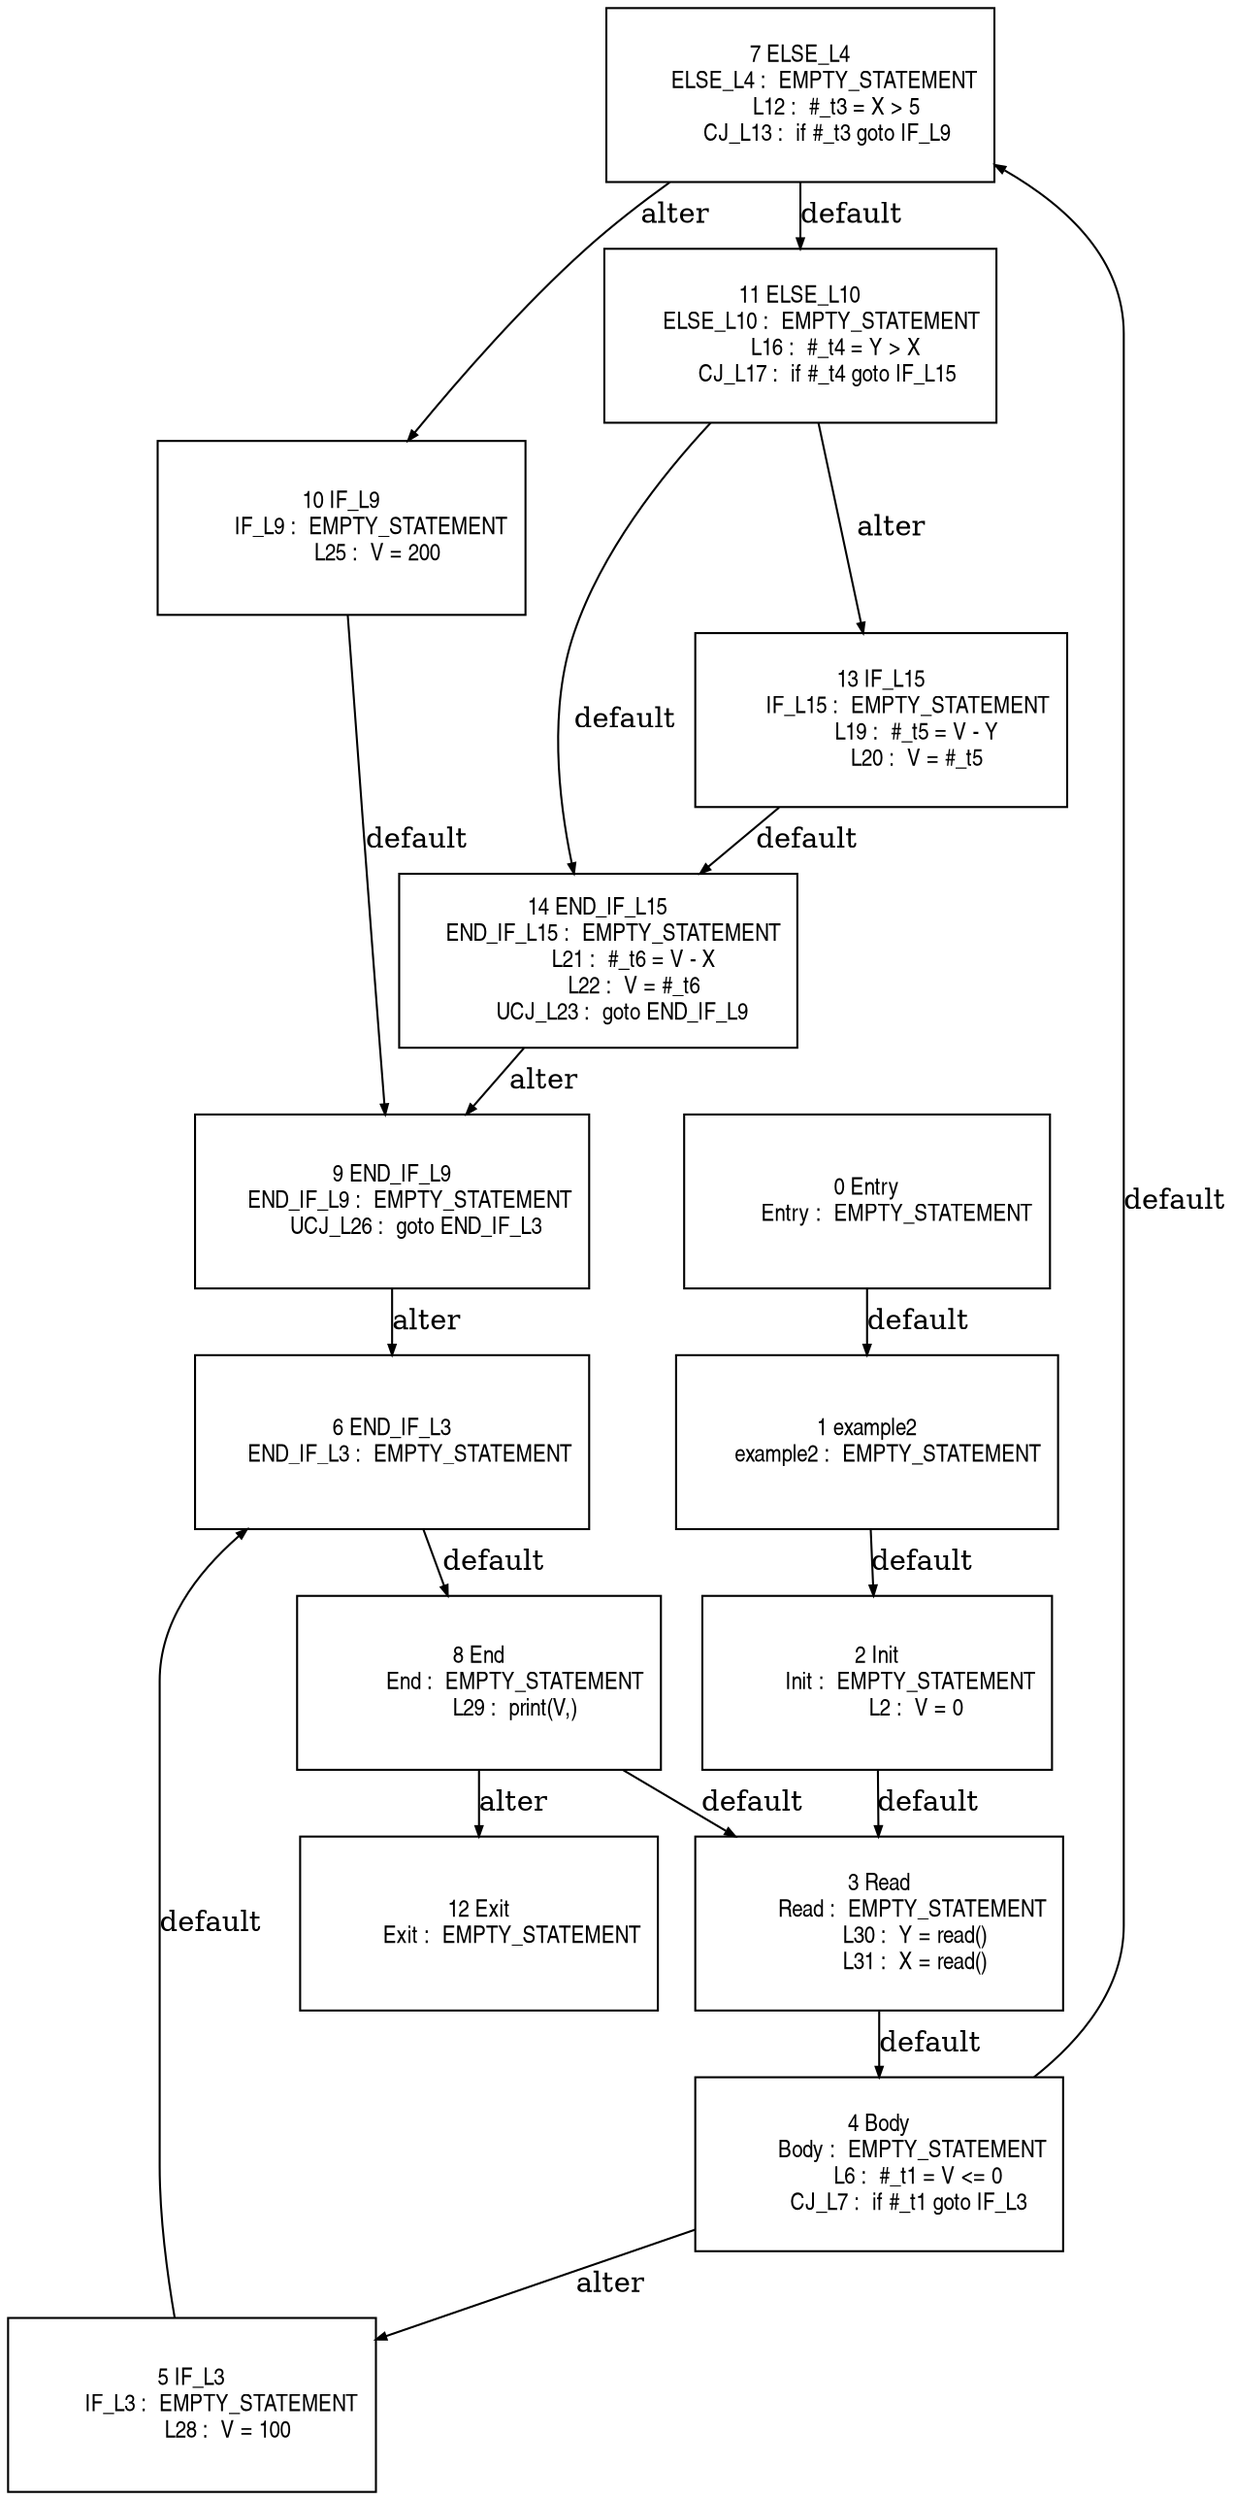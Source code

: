 digraph G {
  ranksep=.25;
  edge [arrowsize=.5]
  node [shape=rectangle, fontname="ArialNarrow",
        fontsize=12,  height=1.2];
  "7 ELSE_L4
        ELSE_L4 :  EMPTY_STATEMENT
            L12 :  #_t3 = X > 5
         CJ_L13 :  if #_t3 goto IF_L9
"; "11 ELSE_L10
       ELSE_L10 :  EMPTY_STATEMENT
            L16 :  #_t4 = Y > X
         CJ_L17 :  if #_t4 goto IF_L15
"; "13 IF_L15
         IF_L15 :  EMPTY_STATEMENT
            L19 :  #_t5 = V - Y
            L20 :  V = #_t5
"; "3 Read
           Read :  EMPTY_STATEMENT
            L30 :  Y = read()
            L31 :  X = read()
"; "6 END_IF_L3
      END_IF_L3 :  EMPTY_STATEMENT
"; "10 IF_L9
          IF_L9 :  EMPTY_STATEMENT
            L25 :  V = 200
"; "8 End
            End :  EMPTY_STATEMENT
            L29 :  print(V,)
"; "5 IF_L3
          IF_L3 :  EMPTY_STATEMENT
            L28 :  V = 100
"; "1 example2
       example2 :  EMPTY_STATEMENT
"; "2 Init
           Init :  EMPTY_STATEMENT
             L2 :  V = 0
"; "0 Entry
          Entry :  EMPTY_STATEMENT
"; "9 END_IF_L9
      END_IF_L9 :  EMPTY_STATEMENT
        UCJ_L26 :  goto END_IF_L3
"; "4 Body
           Body :  EMPTY_STATEMENT
             L6 :  #_t1 = V <= 0
          CJ_L7 :  if #_t1 goto IF_L3
"; "12 Exit
           Exit :  EMPTY_STATEMENT
"; "14 END_IF_L15
     END_IF_L15 :  EMPTY_STATEMENT
            L21 :  #_t6 = V - X
            L22 :  V = #_t6
        UCJ_L23 :  goto END_IF_L9
"; 
  "1 example2
       example2 :  EMPTY_STATEMENT
" -> "2 Init
           Init :  EMPTY_STATEMENT
             L2 :  V = 0
"  [label="default"];
  "2 Init
           Init :  EMPTY_STATEMENT
             L2 :  V = 0
" -> "3 Read
           Read :  EMPTY_STATEMENT
            L30 :  Y = read()
            L31 :  X = read()
"  [label="default"];
  "4 Body
           Body :  EMPTY_STATEMENT
             L6 :  #_t1 = V <= 0
          CJ_L7 :  if #_t1 goto IF_L3
" -> "7 ELSE_L4
        ELSE_L4 :  EMPTY_STATEMENT
            L12 :  #_t3 = X > 5
         CJ_L13 :  if #_t3 goto IF_L9
"  [label="default"];
  "4 Body
           Body :  EMPTY_STATEMENT
             L6 :  #_t1 = V <= 0
          CJ_L7 :  if #_t1 goto IF_L3
" -> "5 IF_L3
          IF_L3 :  EMPTY_STATEMENT
            L28 :  V = 100
"  [label="alter"];
  "7 ELSE_L4
        ELSE_L4 :  EMPTY_STATEMENT
            L12 :  #_t3 = X > 5
         CJ_L13 :  if #_t3 goto IF_L9
" -> "11 ELSE_L10
       ELSE_L10 :  EMPTY_STATEMENT
            L16 :  #_t4 = Y > X
         CJ_L17 :  if #_t4 goto IF_L15
"  [label="default"];
  "7 ELSE_L4
        ELSE_L4 :  EMPTY_STATEMENT
            L12 :  #_t3 = X > 5
         CJ_L13 :  if #_t3 goto IF_L9
" -> "10 IF_L9
          IF_L9 :  EMPTY_STATEMENT
            L25 :  V = 200
"  [label="alter"];
  "11 ELSE_L10
       ELSE_L10 :  EMPTY_STATEMENT
            L16 :  #_t4 = Y > X
         CJ_L17 :  if #_t4 goto IF_L15
" -> "14 END_IF_L15
     END_IF_L15 :  EMPTY_STATEMENT
            L21 :  #_t6 = V - X
            L22 :  V = #_t6
        UCJ_L23 :  goto END_IF_L9
"  [label="default"];
  "11 ELSE_L10
       ELSE_L10 :  EMPTY_STATEMENT
            L16 :  #_t4 = Y > X
         CJ_L17 :  if #_t4 goto IF_L15
" -> "13 IF_L15
         IF_L15 :  EMPTY_STATEMENT
            L19 :  #_t5 = V - Y
            L20 :  V = #_t5
"  [label="alter"];
  "13 IF_L15
         IF_L15 :  EMPTY_STATEMENT
            L19 :  #_t5 = V - Y
            L20 :  V = #_t5
" -> "14 END_IF_L15
     END_IF_L15 :  EMPTY_STATEMENT
            L21 :  #_t6 = V - X
            L22 :  V = #_t6
        UCJ_L23 :  goto END_IF_L9
"  [label="default"];
  "14 END_IF_L15
     END_IF_L15 :  EMPTY_STATEMENT
            L21 :  #_t6 = V - X
            L22 :  V = #_t6
        UCJ_L23 :  goto END_IF_L9
" -> "9 END_IF_L9
      END_IF_L9 :  EMPTY_STATEMENT
        UCJ_L26 :  goto END_IF_L3
"  [label="alter"];
  "10 IF_L9
          IF_L9 :  EMPTY_STATEMENT
            L25 :  V = 200
" -> "9 END_IF_L9
      END_IF_L9 :  EMPTY_STATEMENT
        UCJ_L26 :  goto END_IF_L3
"  [label="default"];
  "9 END_IF_L9
      END_IF_L9 :  EMPTY_STATEMENT
        UCJ_L26 :  goto END_IF_L3
" -> "6 END_IF_L3
      END_IF_L3 :  EMPTY_STATEMENT
"  [label="alter"];
  "5 IF_L3
          IF_L3 :  EMPTY_STATEMENT
            L28 :  V = 100
" -> "6 END_IF_L3
      END_IF_L3 :  EMPTY_STATEMENT
"  [label="default"];
  "6 END_IF_L3
      END_IF_L3 :  EMPTY_STATEMENT
" -> "8 End
            End :  EMPTY_STATEMENT
            L29 :  print(V,)
"  [label="default"];
  "0 Entry
          Entry :  EMPTY_STATEMENT
" -> "1 example2
       example2 :  EMPTY_STATEMENT
"  [label="default"];
  "8 End
            End :  EMPTY_STATEMENT
            L29 :  print(V,)
" -> "3 Read
           Read :  EMPTY_STATEMENT
            L30 :  Y = read()
            L31 :  X = read()
"  [label="default"];
  "8 End
            End :  EMPTY_STATEMENT
            L29 :  print(V,)
" -> "12 Exit
           Exit :  EMPTY_STATEMENT
"  [label="alter"];
  "3 Read
           Read :  EMPTY_STATEMENT
            L30 :  Y = read()
            L31 :  X = read()
" -> "4 Body
           Body :  EMPTY_STATEMENT
             L6 :  #_t1 = V <= 0
          CJ_L7 :  if #_t1 goto IF_L3
"  [label="default"];
}
